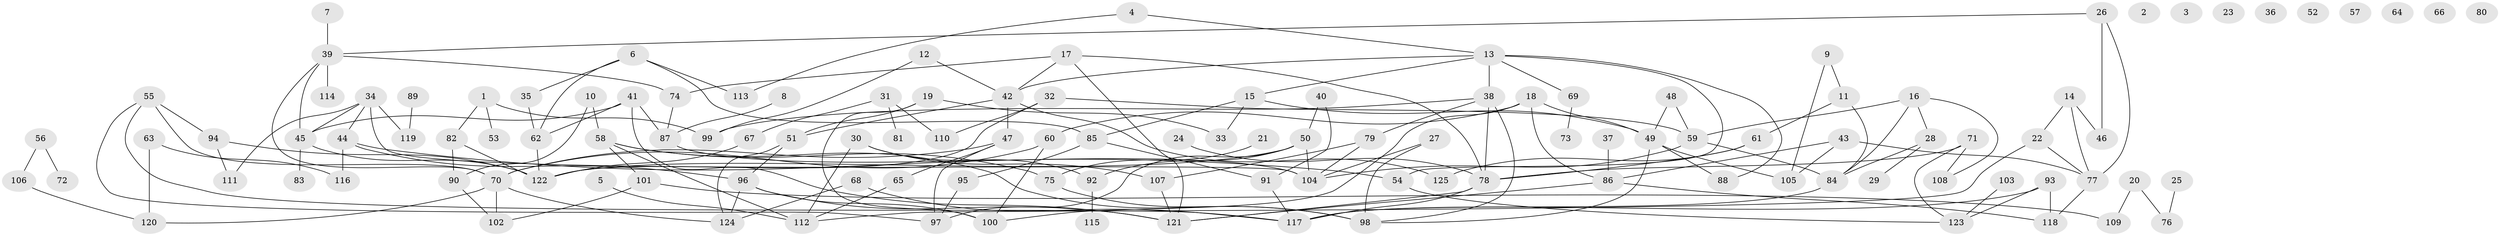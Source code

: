 // Generated by graph-tools (version 1.1) at 2025/00/03/09/25 03:00:48]
// undirected, 125 vertices, 180 edges
graph export_dot {
graph [start="1"]
  node [color=gray90,style=filled];
  1;
  2;
  3;
  4;
  5;
  6;
  7;
  8;
  9;
  10;
  11;
  12;
  13;
  14;
  15;
  16;
  17;
  18;
  19;
  20;
  21;
  22;
  23;
  24;
  25;
  26;
  27;
  28;
  29;
  30;
  31;
  32;
  33;
  34;
  35;
  36;
  37;
  38;
  39;
  40;
  41;
  42;
  43;
  44;
  45;
  46;
  47;
  48;
  49;
  50;
  51;
  52;
  53;
  54;
  55;
  56;
  57;
  58;
  59;
  60;
  61;
  62;
  63;
  64;
  65;
  66;
  67;
  68;
  69;
  70;
  71;
  72;
  73;
  74;
  75;
  76;
  77;
  78;
  79;
  80;
  81;
  82;
  83;
  84;
  85;
  86;
  87;
  88;
  89;
  90;
  91;
  92;
  93;
  94;
  95;
  96;
  97;
  98;
  99;
  100;
  101;
  102;
  103;
  104;
  105;
  106;
  107;
  108;
  109;
  110;
  111;
  112;
  113;
  114;
  115;
  116;
  117;
  118;
  119;
  120;
  121;
  122;
  123;
  124;
  125;
  1 -- 53;
  1 -- 82;
  1 -- 99;
  4 -- 13;
  4 -- 113;
  5 -- 112;
  6 -- 35;
  6 -- 62;
  6 -- 85;
  6 -- 113;
  7 -- 39;
  8 -- 87;
  9 -- 11;
  9 -- 105;
  10 -- 58;
  10 -- 90;
  11 -- 61;
  11 -- 84;
  12 -- 42;
  12 -- 99;
  13 -- 15;
  13 -- 38;
  13 -- 42;
  13 -- 54;
  13 -- 69;
  13 -- 88;
  14 -- 22;
  14 -- 46;
  14 -- 77;
  15 -- 33;
  15 -- 49;
  15 -- 85;
  16 -- 28;
  16 -- 59;
  16 -- 84;
  16 -- 108;
  17 -- 42;
  17 -- 74;
  17 -- 78;
  17 -- 121;
  18 -- 49;
  18 -- 60;
  18 -- 86;
  18 -- 100;
  19 -- 33;
  19 -- 51;
  19 -- 100;
  20 -- 76;
  20 -- 109;
  21 -- 75;
  22 -- 77;
  22 -- 112;
  24 -- 78;
  25 -- 76;
  26 -- 39;
  26 -- 46;
  26 -- 77;
  27 -- 98;
  27 -- 104;
  28 -- 29;
  28 -- 84;
  30 -- 92;
  30 -- 107;
  30 -- 112;
  31 -- 67;
  31 -- 81;
  31 -- 110;
  32 -- 59;
  32 -- 110;
  32 -- 122;
  34 -- 44;
  34 -- 45;
  34 -- 104;
  34 -- 111;
  34 -- 119;
  35 -- 62;
  37 -- 86;
  38 -- 78;
  38 -- 79;
  38 -- 98;
  38 -- 99;
  39 -- 45;
  39 -- 70;
  39 -- 74;
  39 -- 114;
  40 -- 50;
  40 -- 91;
  41 -- 45;
  41 -- 62;
  41 -- 87;
  41 -- 121;
  42 -- 47;
  42 -- 51;
  42 -- 125;
  43 -- 77;
  43 -- 86;
  43 -- 105;
  44 -- 54;
  44 -- 96;
  44 -- 116;
  45 -- 83;
  45 -- 122;
  47 -- 65;
  47 -- 70;
  47 -- 97;
  48 -- 49;
  48 -- 59;
  49 -- 88;
  49 -- 98;
  49 -- 105;
  50 -- 92;
  50 -- 97;
  50 -- 104;
  50 -- 122;
  51 -- 96;
  51 -- 124;
  54 -- 123;
  55 -- 70;
  55 -- 94;
  55 -- 97;
  55 -- 117;
  56 -- 72;
  56 -- 106;
  58 -- 75;
  58 -- 98;
  58 -- 101;
  58 -- 112;
  59 -- 84;
  59 -- 104;
  60 -- 70;
  60 -- 100;
  61 -- 78;
  61 -- 125;
  62 -- 122;
  63 -- 116;
  63 -- 120;
  65 -- 112;
  67 -- 122;
  68 -- 117;
  68 -- 124;
  69 -- 73;
  70 -- 102;
  70 -- 120;
  70 -- 124;
  71 -- 78;
  71 -- 108;
  71 -- 123;
  74 -- 87;
  75 -- 98;
  77 -- 118;
  78 -- 117;
  78 -- 121;
  79 -- 104;
  79 -- 107;
  82 -- 90;
  82 -- 122;
  84 -- 117;
  85 -- 91;
  85 -- 95;
  86 -- 118;
  86 -- 121;
  87 -- 104;
  89 -- 119;
  90 -- 102;
  91 -- 117;
  92 -- 115;
  93 -- 117;
  93 -- 118;
  93 -- 123;
  94 -- 111;
  94 -- 122;
  95 -- 97;
  96 -- 100;
  96 -- 121;
  96 -- 124;
  101 -- 102;
  101 -- 109;
  103 -- 123;
  106 -- 120;
  107 -- 121;
}
